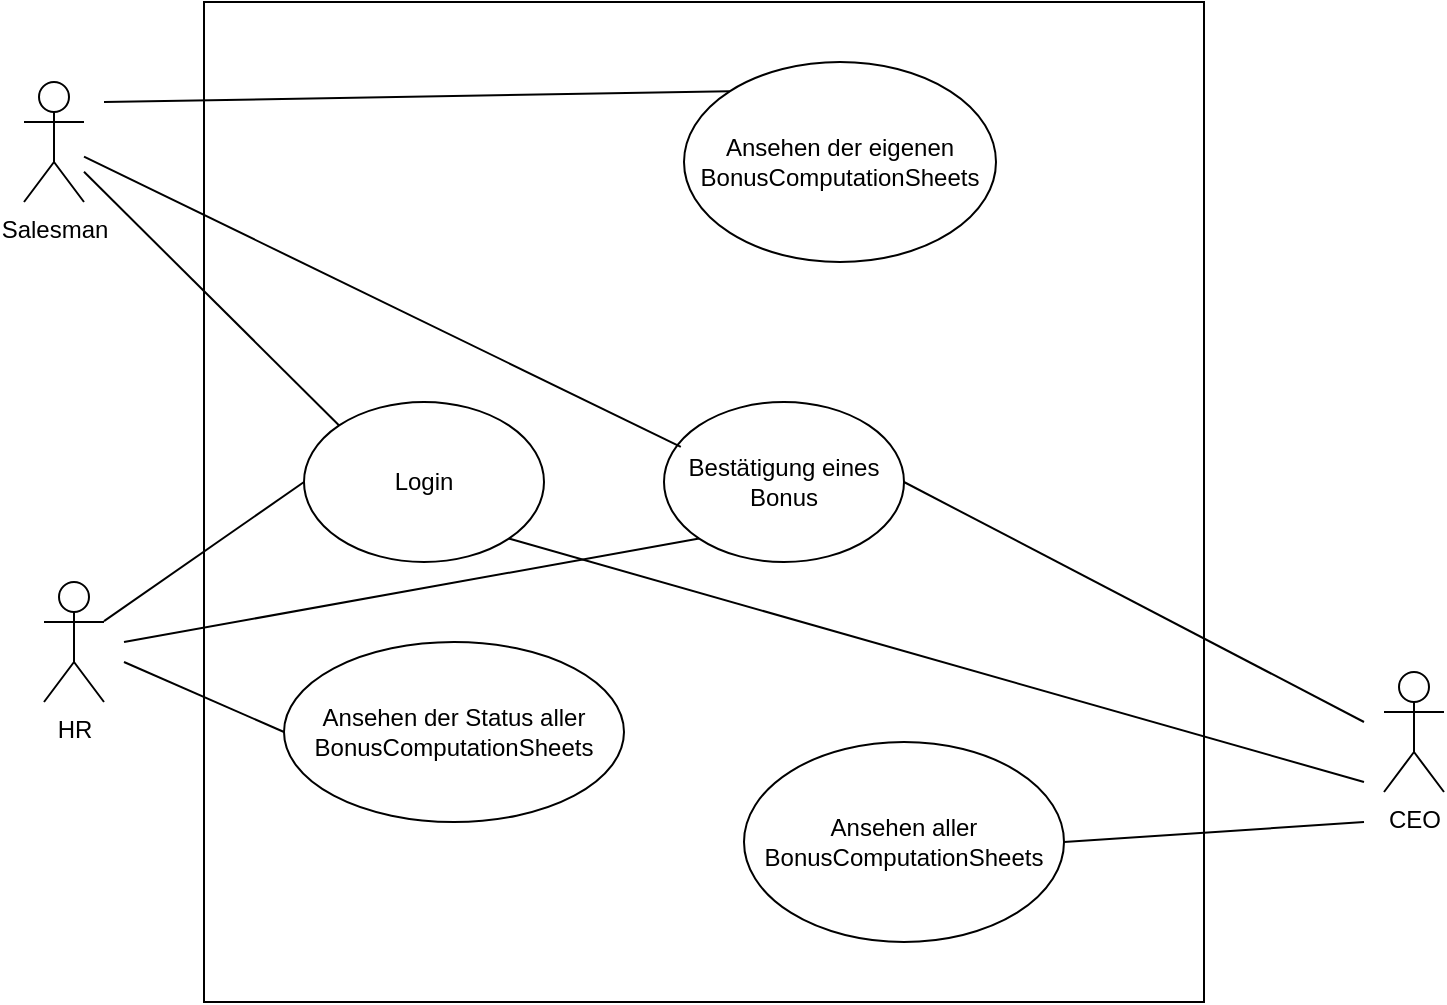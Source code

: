 <mxfile version="21.6.8" type="device">
  <diagram name="Seite-1" id="Lr13kOT8Dut50FSDaTNK">
    <mxGraphModel dx="1167" dy="699" grid="1" gridSize="10" guides="1" tooltips="1" connect="1" arrows="1" fold="1" page="1" pageScale="1" pageWidth="827" pageHeight="1169" math="0" shadow="0">
      <root>
        <mxCell id="0" />
        <mxCell id="1" parent="0" />
        <mxCell id="9QlW4qMHXx6_yvcHAaUJ-1" value="" style="whiteSpace=wrap;html=1;aspect=fixed;" vertex="1" parent="1">
          <mxGeometry x="150" y="70" width="500" height="500" as="geometry" />
        </mxCell>
        <mxCell id="9QlW4qMHXx6_yvcHAaUJ-2" value="Salesman" style="shape=umlActor;verticalLabelPosition=bottom;verticalAlign=top;html=1;outlineConnect=0;" vertex="1" parent="1">
          <mxGeometry x="60" y="110" width="30" height="60" as="geometry" />
        </mxCell>
        <mxCell id="9QlW4qMHXx6_yvcHAaUJ-3" value="Login" style="ellipse;whiteSpace=wrap;html=1;" vertex="1" parent="1">
          <mxGeometry x="200" y="270" width="120" height="80" as="geometry" />
        </mxCell>
        <mxCell id="9QlW4qMHXx6_yvcHAaUJ-4" value="" style="endArrow=none;html=1;rounded=0;exitX=0;exitY=0;exitDx=0;exitDy=0;" edge="1" parent="1" source="9QlW4qMHXx6_yvcHAaUJ-3" target="9QlW4qMHXx6_yvcHAaUJ-2">
          <mxGeometry width="50" height="50" relative="1" as="geometry">
            <mxPoint x="70" y="330" as="sourcePoint" />
            <mxPoint x="120" y="280" as="targetPoint" />
          </mxGeometry>
        </mxCell>
        <mxCell id="9QlW4qMHXx6_yvcHAaUJ-5" value="Ansehen der eigenen BonusComputationSheets" style="ellipse;whiteSpace=wrap;html=1;" vertex="1" parent="1">
          <mxGeometry x="390" y="100" width="156" height="100" as="geometry" />
        </mxCell>
        <mxCell id="9QlW4qMHXx6_yvcHAaUJ-6" value="" style="endArrow=none;html=1;rounded=0;entryX=0;entryY=0;entryDx=0;entryDy=0;" edge="1" parent="1" target="9QlW4qMHXx6_yvcHAaUJ-5">
          <mxGeometry width="50" height="50" relative="1" as="geometry">
            <mxPoint x="100" y="120" as="sourcePoint" />
            <mxPoint x="120" y="30" as="targetPoint" />
          </mxGeometry>
        </mxCell>
        <mxCell id="9QlW4qMHXx6_yvcHAaUJ-7" value="Bestätigung eines Bonus" style="ellipse;whiteSpace=wrap;html=1;" vertex="1" parent="1">
          <mxGeometry x="380" y="270" width="120" height="80" as="geometry" />
        </mxCell>
        <mxCell id="9QlW4qMHXx6_yvcHAaUJ-9" value="" style="endArrow=none;html=1;rounded=0;entryX=0.07;entryY=0.28;entryDx=0;entryDy=0;entryPerimeter=0;" edge="1" parent="1" source="9QlW4qMHXx6_yvcHAaUJ-2" target="9QlW4qMHXx6_yvcHAaUJ-7">
          <mxGeometry width="50" height="50" relative="1" as="geometry">
            <mxPoint x="290" y="310" as="sourcePoint" />
            <mxPoint x="340" y="260" as="targetPoint" />
          </mxGeometry>
        </mxCell>
        <mxCell id="9QlW4qMHXx6_yvcHAaUJ-10" value="HR" style="shape=umlActor;verticalLabelPosition=bottom;verticalAlign=top;html=1;outlineConnect=0;" vertex="1" parent="1">
          <mxGeometry x="70" y="360" width="30" height="60" as="geometry" />
        </mxCell>
        <mxCell id="9QlW4qMHXx6_yvcHAaUJ-12" value="" style="endArrow=none;html=1;rounded=0;entryX=0;entryY=0.5;entryDx=0;entryDy=0;" edge="1" parent="1" source="9QlW4qMHXx6_yvcHAaUJ-10" target="9QlW4qMHXx6_yvcHAaUJ-3">
          <mxGeometry width="50" height="50" relative="1" as="geometry">
            <mxPoint x="160" y="460" as="sourcePoint" />
            <mxPoint x="210" y="410" as="targetPoint" />
          </mxGeometry>
        </mxCell>
        <mxCell id="9QlW4qMHXx6_yvcHAaUJ-13" value="Ansehen der Status aller BonusComputationSheets" style="ellipse;whiteSpace=wrap;html=1;" vertex="1" parent="1">
          <mxGeometry x="190" y="390" width="170" height="90" as="geometry" />
        </mxCell>
        <mxCell id="9QlW4qMHXx6_yvcHAaUJ-14" value="" style="endArrow=none;html=1;rounded=0;exitX=0;exitY=0.5;exitDx=0;exitDy=0;" edge="1" parent="1" source="9QlW4qMHXx6_yvcHAaUJ-13">
          <mxGeometry width="50" height="50" relative="1" as="geometry">
            <mxPoint x="40" y="530" as="sourcePoint" />
            <mxPoint x="110" y="400" as="targetPoint" />
          </mxGeometry>
        </mxCell>
        <mxCell id="9QlW4qMHXx6_yvcHAaUJ-15" value="" style="endArrow=none;html=1;rounded=0;exitX=0;exitY=1;exitDx=0;exitDy=0;" edge="1" parent="1" source="9QlW4qMHXx6_yvcHAaUJ-7">
          <mxGeometry width="50" height="50" relative="1" as="geometry">
            <mxPoint x="40" y="540" as="sourcePoint" />
            <mxPoint x="110" y="390" as="targetPoint" />
          </mxGeometry>
        </mxCell>
        <mxCell id="9QlW4qMHXx6_yvcHAaUJ-16" value="CEO" style="shape=umlActor;verticalLabelPosition=bottom;verticalAlign=top;html=1;outlineConnect=0;" vertex="1" parent="1">
          <mxGeometry x="740" y="405" width="30" height="60" as="geometry" />
        </mxCell>
        <mxCell id="9QlW4qMHXx6_yvcHAaUJ-17" value="" style="endArrow=none;html=1;rounded=0;entryX=1;entryY=1;entryDx=0;entryDy=0;" edge="1" parent="1" target="9QlW4qMHXx6_yvcHAaUJ-3">
          <mxGeometry width="50" height="50" relative="1" as="geometry">
            <mxPoint x="730" y="460" as="sourcePoint" />
            <mxPoint x="740" y="340" as="targetPoint" />
          </mxGeometry>
        </mxCell>
        <mxCell id="9QlW4qMHXx6_yvcHAaUJ-18" value="Ansehen aller BonusComputationSheets" style="ellipse;whiteSpace=wrap;html=1;" vertex="1" parent="1">
          <mxGeometry x="420" y="440" width="160" height="100" as="geometry" />
        </mxCell>
        <mxCell id="9QlW4qMHXx6_yvcHAaUJ-19" value="" style="endArrow=none;html=1;rounded=0;exitX=1;exitY=0.5;exitDx=0;exitDy=0;" edge="1" parent="1" source="9QlW4qMHXx6_yvcHAaUJ-18">
          <mxGeometry width="50" height="50" relative="1" as="geometry">
            <mxPoint x="710" y="590" as="sourcePoint" />
            <mxPoint x="730" y="480" as="targetPoint" />
          </mxGeometry>
        </mxCell>
        <mxCell id="9QlW4qMHXx6_yvcHAaUJ-20" value="" style="endArrow=none;html=1;rounded=0;entryX=1;entryY=0.5;entryDx=0;entryDy=0;" edge="1" parent="1" target="9QlW4qMHXx6_yvcHAaUJ-7">
          <mxGeometry width="50" height="50" relative="1" as="geometry">
            <mxPoint x="730" y="430" as="sourcePoint" />
            <mxPoint x="730" y="270" as="targetPoint" />
          </mxGeometry>
        </mxCell>
      </root>
    </mxGraphModel>
  </diagram>
</mxfile>
